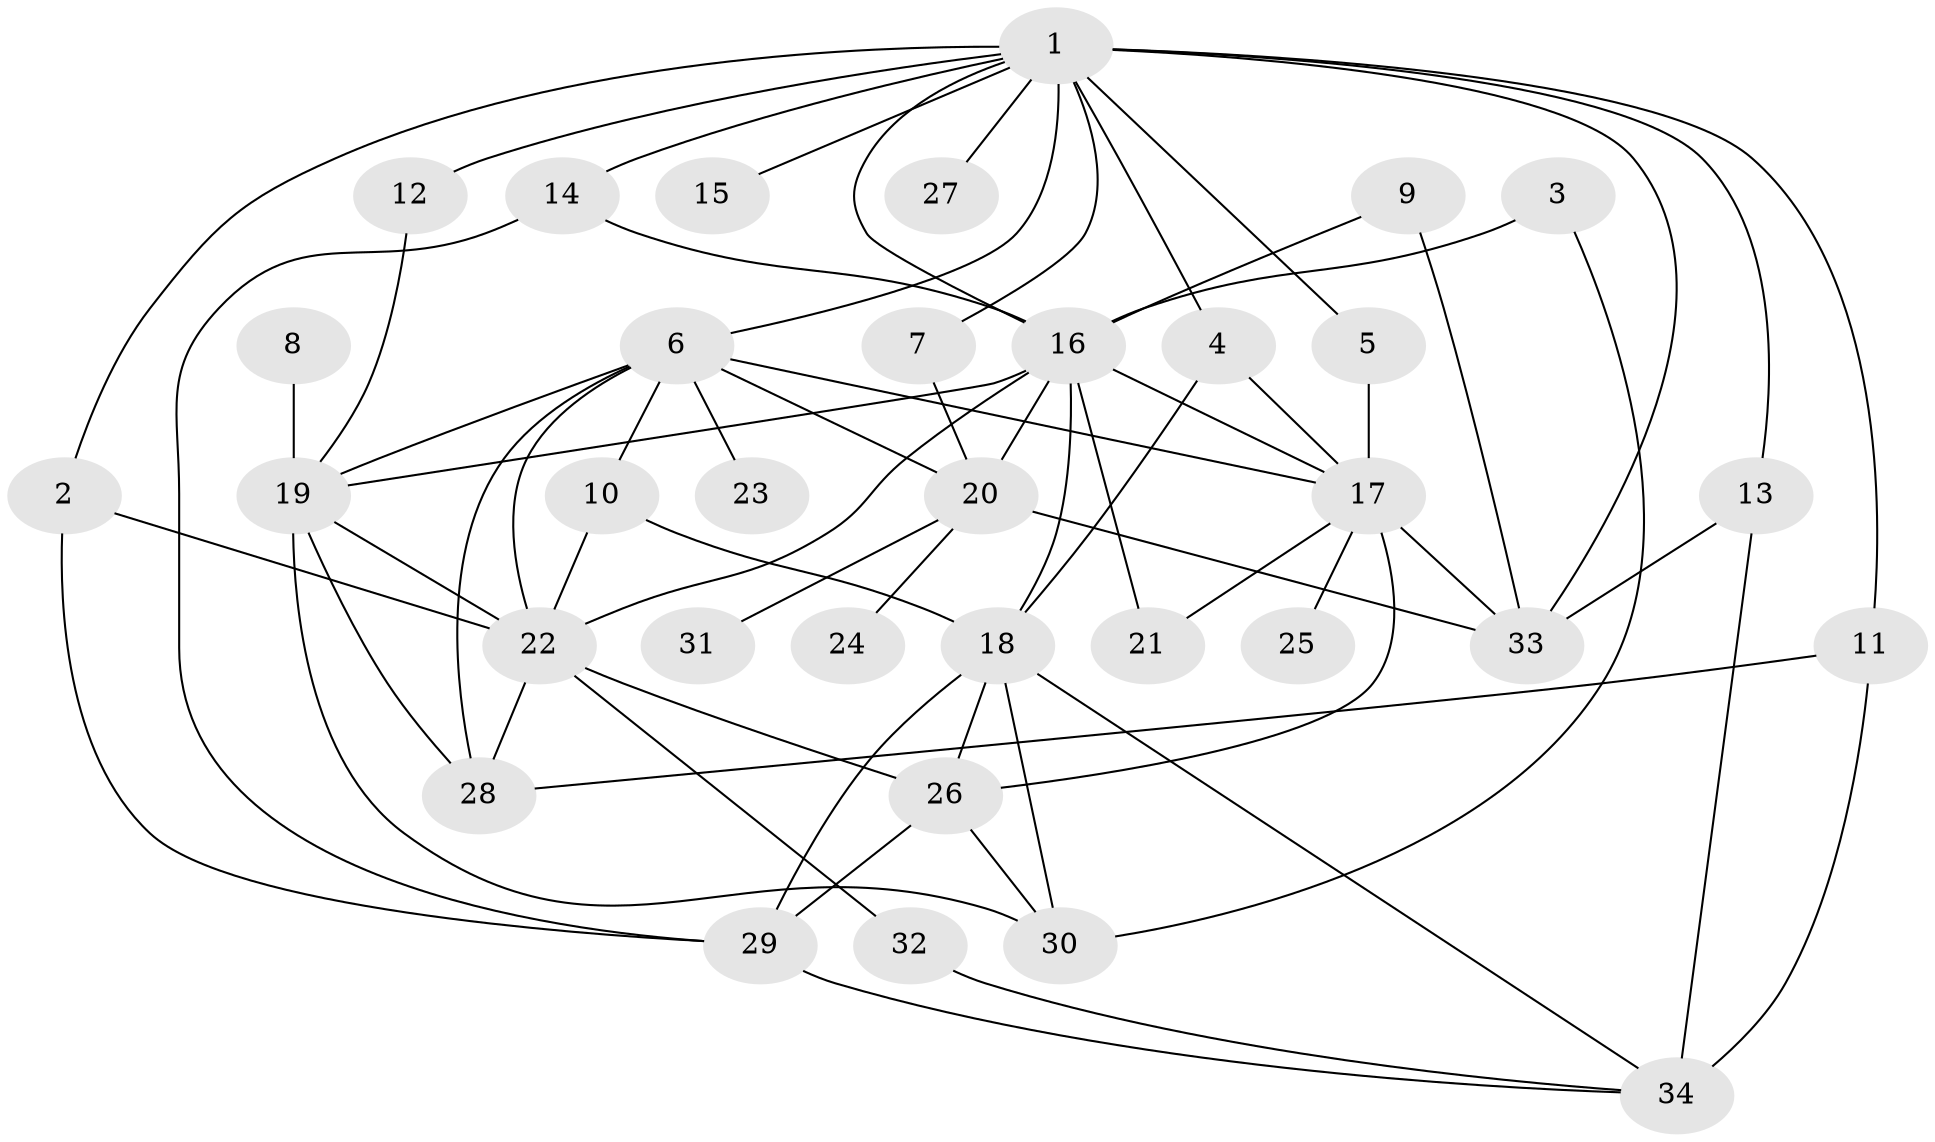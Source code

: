 // original degree distribution, {7: 0.014925373134328358, 5: 0.04477611940298507, 8: 0.014925373134328358, 3: 0.208955223880597, 10: 0.014925373134328358, 4: 0.13432835820895522, 2: 0.3582089552238806, 6: 0.05970149253731343, 1: 0.14925373134328357}
// Generated by graph-tools (version 1.1) at 2025/49/03/09/25 03:49:26]
// undirected, 34 vertices, 67 edges
graph export_dot {
graph [start="1"]
  node [color=gray90,style=filled];
  1;
  2;
  3;
  4;
  5;
  6;
  7;
  8;
  9;
  10;
  11;
  12;
  13;
  14;
  15;
  16;
  17;
  18;
  19;
  20;
  21;
  22;
  23;
  24;
  25;
  26;
  27;
  28;
  29;
  30;
  31;
  32;
  33;
  34;
  1 -- 2 [weight=1.0];
  1 -- 4 [weight=1.0];
  1 -- 5 [weight=1.0];
  1 -- 6 [weight=1.0];
  1 -- 7 [weight=1.0];
  1 -- 11 [weight=1.0];
  1 -- 12 [weight=1.0];
  1 -- 13 [weight=1.0];
  1 -- 14 [weight=1.0];
  1 -- 15 [weight=1.0];
  1 -- 16 [weight=1.0];
  1 -- 27 [weight=1.0];
  1 -- 33 [weight=1.0];
  2 -- 22 [weight=1.0];
  2 -- 29 [weight=1.0];
  3 -- 16 [weight=1.0];
  3 -- 30 [weight=1.0];
  4 -- 17 [weight=1.0];
  4 -- 18 [weight=1.0];
  5 -- 17 [weight=1.0];
  6 -- 10 [weight=1.0];
  6 -- 17 [weight=1.0];
  6 -- 19 [weight=1.0];
  6 -- 20 [weight=1.0];
  6 -- 22 [weight=1.0];
  6 -- 23 [weight=1.0];
  6 -- 28 [weight=1.0];
  7 -- 20 [weight=1.0];
  8 -- 19 [weight=1.0];
  9 -- 16 [weight=1.0];
  9 -- 33 [weight=1.0];
  10 -- 18 [weight=1.0];
  10 -- 22 [weight=1.0];
  11 -- 28 [weight=1.0];
  11 -- 34 [weight=1.0];
  12 -- 19 [weight=1.0];
  13 -- 33 [weight=1.0];
  13 -- 34 [weight=1.0];
  14 -- 16 [weight=1.0];
  14 -- 29 [weight=1.0];
  16 -- 17 [weight=1.0];
  16 -- 18 [weight=1.0];
  16 -- 19 [weight=1.0];
  16 -- 20 [weight=1.0];
  16 -- 21 [weight=1.0];
  16 -- 22 [weight=1.0];
  17 -- 21 [weight=1.0];
  17 -- 25 [weight=1.0];
  17 -- 26 [weight=1.0];
  17 -- 33 [weight=1.0];
  18 -- 26 [weight=1.0];
  18 -- 29 [weight=1.0];
  18 -- 30 [weight=1.0];
  18 -- 34 [weight=1.0];
  19 -- 22 [weight=1.0];
  19 -- 28 [weight=1.0];
  19 -- 30 [weight=1.0];
  20 -- 24 [weight=1.0];
  20 -- 31 [weight=1.0];
  20 -- 33 [weight=1.0];
  22 -- 26 [weight=1.0];
  22 -- 28 [weight=1.0];
  22 -- 32 [weight=1.0];
  26 -- 29 [weight=1.0];
  26 -- 30 [weight=1.0];
  29 -- 34 [weight=1.0];
  32 -- 34 [weight=1.0];
}
